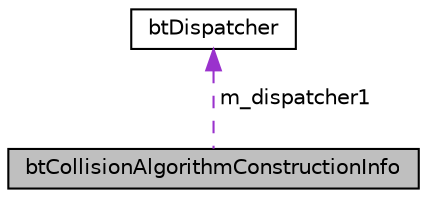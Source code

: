 digraph "btCollisionAlgorithmConstructionInfo"
{
  edge [fontname="Helvetica",fontsize="10",labelfontname="Helvetica",labelfontsize="10"];
  node [fontname="Helvetica",fontsize="10",shape=record];
  Node1 [label="btCollisionAlgorithmConstructionInfo",height=0.2,width=0.4,color="black", fillcolor="grey75", style="filled", fontcolor="black"];
  Node2 -> Node1 [dir="back",color="darkorchid3",fontsize="10",style="dashed",label=" m_dispatcher1" ,fontname="Helvetica"];
  Node2 [label="btDispatcher",height=0.2,width=0.4,color="black", fillcolor="white", style="filled",URL="$classbt_dispatcher.html"];
}
